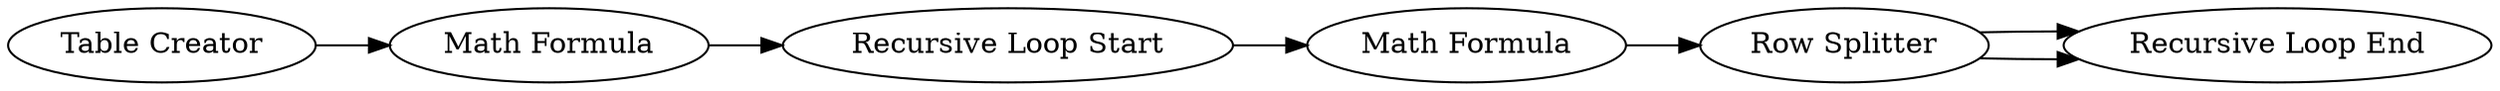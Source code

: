 digraph {
	12 [label="Table Creator"]
	16 [label="Row Splitter"]
	17 [label="Recursive Loop End"]
	18 [label="Recursive Loop Start"]
	19 [label="Math Formula"]
	20 [label="Math Formula"]
	12 -> 20
	16 -> 17
	16 -> 17
	18 -> 19
	19 -> 16
	20 -> 18
	rankdir=LR
}
